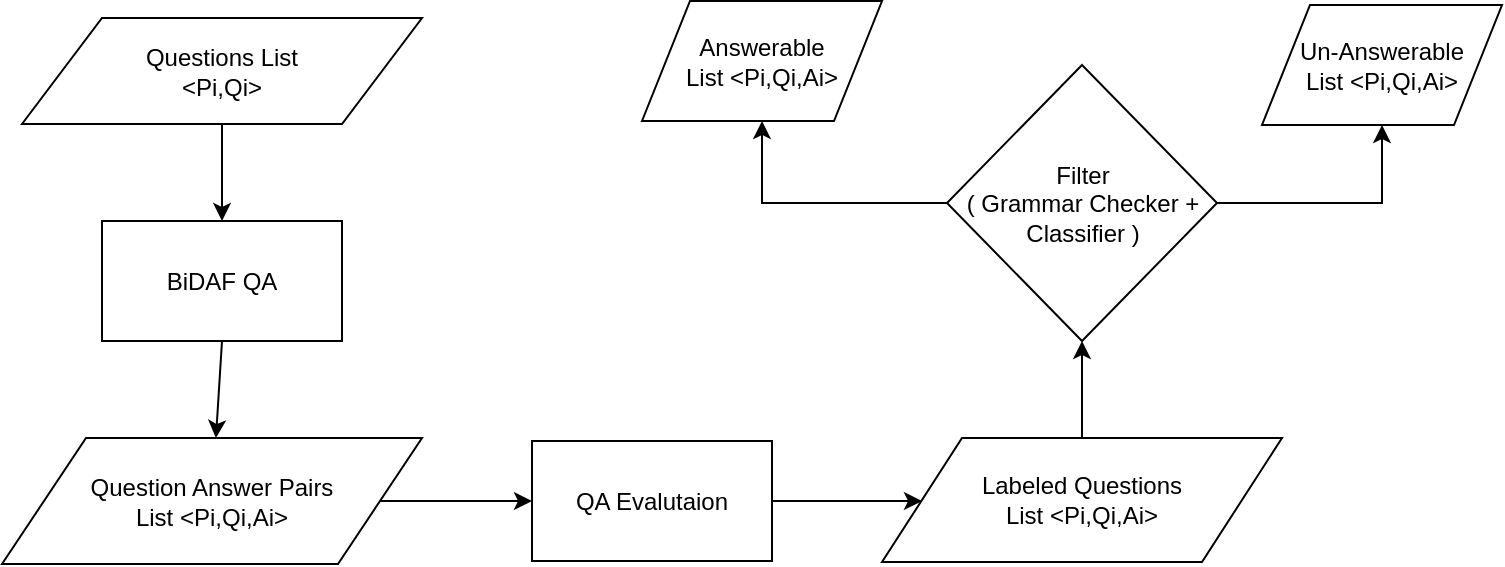 <mxfile version="12.3.8" type="device" pages="1"><diagram id="KIlJwuliIEZSU6satsLb" name="Page-1"><mxGraphModel dx="1186" dy="796" grid="1" gridSize="10" guides="1" tooltips="1" connect="1" arrows="1" fold="1" page="1" pageScale="1" pageWidth="850" pageHeight="1100" math="0" shadow="0"><root><mxCell id="0"/><mxCell id="1" parent="0"/><mxCell id="Wi76QczHAjgEpYMB6-8G-2" style="edgeStyle=orthogonalEdgeStyle;rounded=0;orthogonalLoop=1;jettySize=auto;html=1;" edge="1" parent="1" source="UD9yBE1Hgbf2tiJHQ3Zg-3" target="UD9yBE1Hgbf2tiJHQ3Zg-4"><mxGeometry relative="1" as="geometry"/></mxCell><mxCell id="UD9yBE1Hgbf2tiJHQ3Zg-3" value="Questions List &lt;br&gt;&amp;lt;Pi,Qi&amp;gt;" style="shape=parallelogram;perimeter=parallelogramPerimeter;whiteSpace=wrap;html=1;" parent="1" vertex="1"><mxGeometry x="20" y="250" width="200" height="53" as="geometry"/></mxCell><mxCell id="UD9yBE1Hgbf2tiJHQ3Zg-4" value="BiDAF QA" style="rounded=0;whiteSpace=wrap;html=1;" parent="1" vertex="1"><mxGeometry x="60" y="351.5" width="120" height="60" as="geometry"/></mxCell><mxCell id="Wi76QczHAjgEpYMB6-8G-7" style="edgeStyle=orthogonalEdgeStyle;rounded=0;orthogonalLoop=1;jettySize=auto;html=1;" edge="1" parent="1" source="UD9yBE1Hgbf2tiJHQ3Zg-5" target="Wi76QczHAjgEpYMB6-8G-3"><mxGeometry relative="1" as="geometry"/></mxCell><mxCell id="UD9yBE1Hgbf2tiJHQ3Zg-5" value="Question Answer Pairs&lt;br&gt;List &amp;lt;Pi,Qi,Ai&amp;gt;" style="shape=parallelogram;perimeter=parallelogramPerimeter;whiteSpace=wrap;html=1;" parent="1" vertex="1"><mxGeometry x="10" y="460" width="210" height="63" as="geometry"/></mxCell><mxCell id="Wi76QczHAjgEpYMB6-8G-10" style="edgeStyle=orthogonalEdgeStyle;rounded=0;orthogonalLoop=1;jettySize=auto;html=1;entryX=0.5;entryY=1;entryDx=0;entryDy=0;" edge="1" parent="1" source="UD9yBE1Hgbf2tiJHQ3Zg-6" target="UD9yBE1Hgbf2tiJHQ3Zg-15"><mxGeometry relative="1" as="geometry"/></mxCell><mxCell id="Wi76QczHAjgEpYMB6-8G-11" style="edgeStyle=orthogonalEdgeStyle;rounded=0;orthogonalLoop=1;jettySize=auto;html=1;entryX=0.5;entryY=1;entryDx=0;entryDy=0;" edge="1" parent="1" source="UD9yBE1Hgbf2tiJHQ3Zg-6" target="UD9yBE1Hgbf2tiJHQ3Zg-16"><mxGeometry relative="1" as="geometry"/></mxCell><mxCell id="UD9yBE1Hgbf2tiJHQ3Zg-6" value="Filter&lt;br&gt;( Grammar Checker + Classifier )" style="rhombus;whiteSpace=wrap;html=1;" parent="1" vertex="1"><mxGeometry x="482.5" y="273.5" width="135" height="138" as="geometry"/></mxCell><mxCell id="UD9yBE1Hgbf2tiJHQ3Zg-11" value="" style="endArrow=classic;html=1;exitX=0.5;exitY=1;exitDx=0;exitDy=0;" parent="1" source="UD9yBE1Hgbf2tiJHQ3Zg-4" target="UD9yBE1Hgbf2tiJHQ3Zg-5" edge="1"><mxGeometry width="50" height="50" relative="1" as="geometry"><mxPoint x="160" y="360" as="sourcePoint"/><mxPoint x="220" y="360" as="targetPoint"/></mxGeometry></mxCell><mxCell id="UD9yBE1Hgbf2tiJHQ3Zg-15" value="Answerable&lt;br&gt;List &amp;lt;Pi,Qi,Ai&amp;gt;" style="shape=parallelogram;perimeter=parallelogramPerimeter;whiteSpace=wrap;html=1;" parent="1" vertex="1"><mxGeometry x="330" y="241.5" width="120" height="60" as="geometry"/></mxCell><mxCell id="UD9yBE1Hgbf2tiJHQ3Zg-16" value="Un-Answerable&lt;br&gt;List &amp;lt;Pi,Qi,Ai&amp;gt;" style="shape=parallelogram;perimeter=parallelogramPerimeter;whiteSpace=wrap;html=1;" parent="1" vertex="1"><mxGeometry x="640" y="243.5" width="120" height="60" as="geometry"/></mxCell><mxCell id="Wi76QczHAjgEpYMB6-8G-8" style="edgeStyle=orthogonalEdgeStyle;rounded=0;orthogonalLoop=1;jettySize=auto;html=1;" edge="1" parent="1" source="Wi76QczHAjgEpYMB6-8G-3"><mxGeometry relative="1" as="geometry"><mxPoint x="470" y="491.5" as="targetPoint"/></mxGeometry></mxCell><mxCell id="Wi76QczHAjgEpYMB6-8G-3" value="QA Evalutaion" style="rounded=0;whiteSpace=wrap;html=1;" vertex="1" parent="1"><mxGeometry x="275" y="461.5" width="120" height="60" as="geometry"/></mxCell><mxCell id="Wi76QczHAjgEpYMB6-8G-9" style="edgeStyle=orthogonalEdgeStyle;rounded=0;orthogonalLoop=1;jettySize=auto;html=1;entryX=0.5;entryY=1;entryDx=0;entryDy=0;" edge="1" parent="1" source="Wi76QczHAjgEpYMB6-8G-5" target="UD9yBE1Hgbf2tiJHQ3Zg-6"><mxGeometry relative="1" as="geometry"/></mxCell><mxCell id="Wi76QczHAjgEpYMB6-8G-5" value="Labeled Questions&lt;br&gt;List &amp;lt;Pi,Qi,Ai&amp;gt;" style="shape=parallelogram;perimeter=parallelogramPerimeter;whiteSpace=wrap;html=1;" vertex="1" parent="1"><mxGeometry x="450" y="460" width="200" height="62" as="geometry"/></mxCell></root></mxGraphModel></diagram></mxfile>